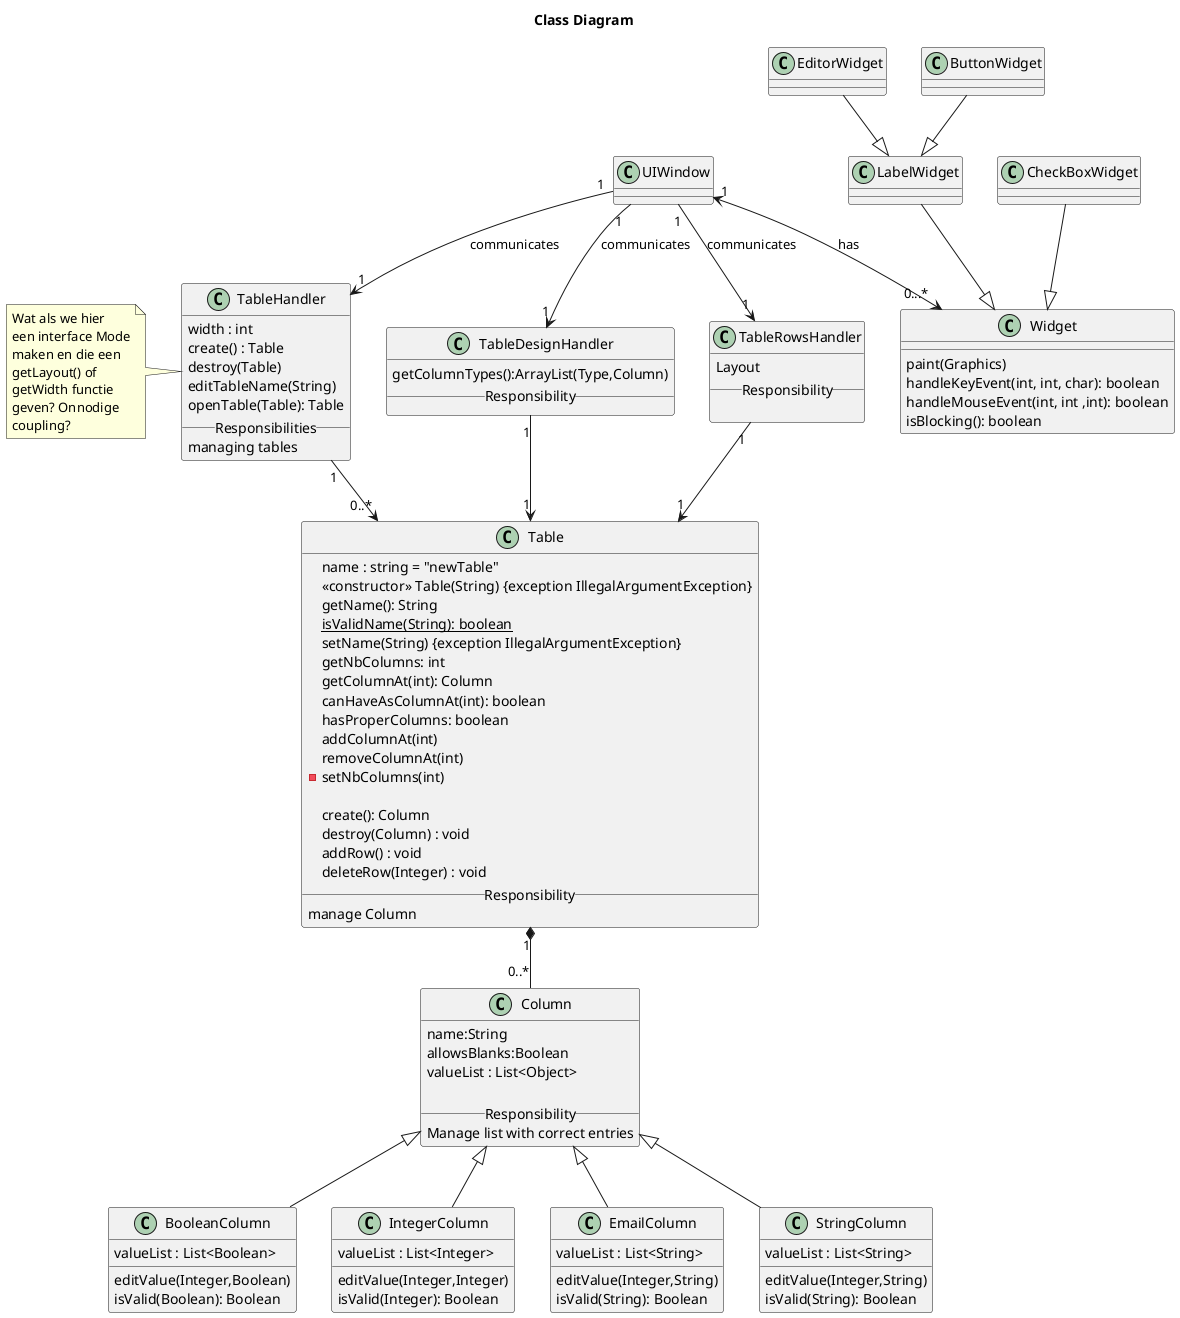 @startuml
title Class Diagram

class Widget{
    paint(Graphics)
    handleKeyEvent(int, int, char): boolean
    handleMouseEvent(int, int ,int): boolean
    isBlocking(): boolean
}
UIWindow "1" <--> "0...*" Widget: has



class LabelWidget{
}
LabelWidget --|> Widget


class EditorWidget{
}
EditorWidget --|> LabelWidget

class CheckBoxWidget{
}
CheckBoxWidget --|> Widget
class ButtonWidget{
}
ButtonWidget --|> LabelWidget



class UIWindow{
}

UIWindow "1" --> "1" TableHandler:  communicates
UIWindow "1" --> "1" TableDesignHandler:  communicates
UIWindow "1" --> "1" TableRowsHandler:  communicates


class TableHandler{
    width : int
    create() : Table
    destroy(Table)
    editTableName(String)
    openTable(Table): Table
    __Responsibilities__
    managing tables
}
note left
    Wat als we hier
    een interface Mode
    maken en die een
    getLayout() of
    getWidth functie
    geven? Onnodige
    coupling?
end note
TableHandler "1" --> "0..*" Table
TableDesignHandler "1" --> "1" Table
TableRowsHandler "1" --> "1" Table


class TableDesignHandler{
    getColumnTypes():ArrayList(Type,Column)
__Responsibility__
}

class TableRowsHandler{
    Layout
__Responsibility__

}

class Table{
    name : string = "newTable"
    <<constructor>> Table(String) {exception IllegalArgumentException}
    getName(): String
    isValidName(String): boolean {static}
    setName(String) {exception IllegalArgumentException}
    getNbColumns: int
    getColumnAt(int): Column
    canHaveAsColumnAt(int): boolean
    hasProperColumns: boolean
    addColumnAt(int)
    removeColumnAt(int)
    - setNbColumns(int)

    create(): Column
    destroy(Column) : void
    addRow() : void
    deleteRow(Integer) : void
__Responsibility__
manage Column
}

Column <|-- BooleanColumn
Column <|-- IntegerColumn
Column <|-- EmailColumn
Column <|-- StringColumn

class Column{
name:String
allowsBlanks:Boolean
valueList : List<Object>

__Responsibility__
Manage list with correct entries
}

Table "1" *-- "0..*" Column

class BooleanColumn{
valueList : List<Boolean>
editValue(Integer,Boolean)
isValid(Boolean): Boolean
}
class StringColumn{
valueList : List<String>
editValue(Integer,String)
isValid(String): Boolean
}
class EmailColumn{
valueList : List<String>
editValue(Integer,String)
isValid(String): Boolean
}
class IntegerColumn{
valueList : List<Integer>
editValue(Integer,Integer)
isValid(Integer): Boolean
}
@enduml

